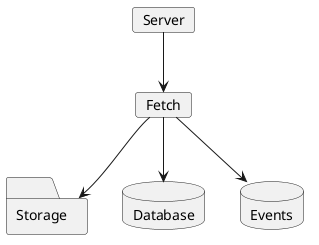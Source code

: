 @startuml
card Server [
  Server
]
card Fetch [
  Fetch
]
folder Storage {
}
database Database {
}
database Events {
}

Server -down-> Fetch
Fetch -down-> Storage
Fetch -down-> Database
Fetch -down-> Events
@enduml